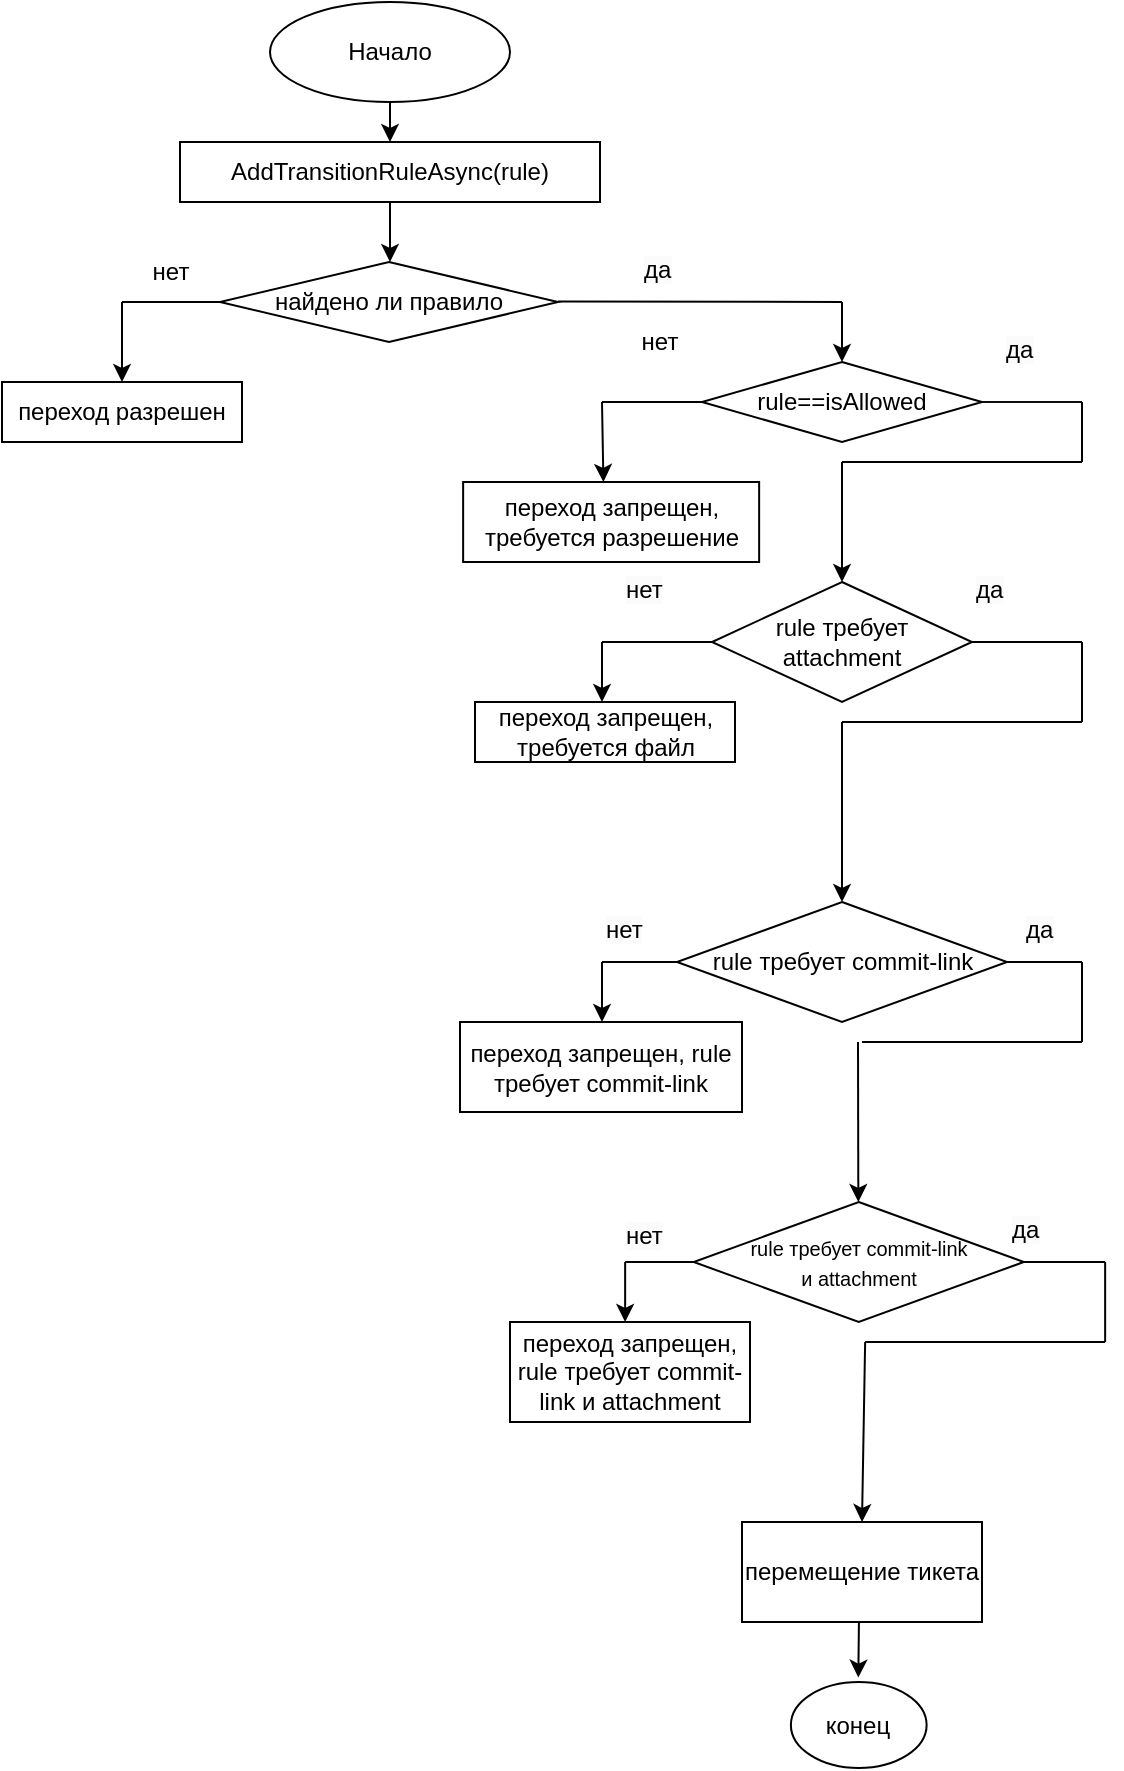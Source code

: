 <mxfile version="24.4.0" type="device">
  <diagram name="Страница — 1" id="gm39CGXu-ZYGcEcHNOXF">
    <mxGraphModel dx="668" dy="396" grid="1" gridSize="10" guides="1" tooltips="1" connect="1" arrows="1" fold="1" page="1" pageScale="1" pageWidth="827" pageHeight="1169" math="0" shadow="0">
      <root>
        <mxCell id="0" />
        <mxCell id="1" parent="0" />
        <mxCell id="g7q2NXaVJ_5jbfyVcMuL-1" value="Начало" style="ellipse;whiteSpace=wrap;html=1;" parent="1" vertex="1">
          <mxGeometry x="354" y="10" width="120" height="50" as="geometry" />
        </mxCell>
        <mxCell id="g7q2NXaVJ_5jbfyVcMuL-2" value="" style="endArrow=classic;html=1;rounded=0;exitX=0.5;exitY=1;exitDx=0;exitDy=0;" parent="1" source="g7q2NXaVJ_5jbfyVcMuL-1" edge="1">
          <mxGeometry width="50" height="50" relative="1" as="geometry">
            <mxPoint x="470" y="120" as="sourcePoint" />
            <mxPoint x="414" y="80" as="targetPoint" />
          </mxGeometry>
        </mxCell>
        <mxCell id="g7q2NXaVJ_5jbfyVcMuL-4" value="AddTransitionRuleAsync(rule)" style="rounded=0;whiteSpace=wrap;html=1;" parent="1" vertex="1">
          <mxGeometry x="309" y="80" width="210" height="30" as="geometry" />
        </mxCell>
        <mxCell id="g7q2NXaVJ_5jbfyVcMuL-5" value="" style="endArrow=classic;html=1;rounded=0;exitX=0.5;exitY=1;exitDx=0;exitDy=0;" parent="1" source="g7q2NXaVJ_5jbfyVcMuL-4" edge="1">
          <mxGeometry width="50" height="50" relative="1" as="geometry">
            <mxPoint x="410" y="180" as="sourcePoint" />
            <mxPoint x="414" y="140" as="targetPoint" />
          </mxGeometry>
        </mxCell>
        <mxCell id="g7q2NXaVJ_5jbfyVcMuL-6" value="найдено ли правило" style="rhombus;whiteSpace=wrap;html=1;" parent="1" vertex="1">
          <mxGeometry x="329" y="140" width="169" height="40" as="geometry" />
        </mxCell>
        <mxCell id="g7q2NXaVJ_5jbfyVcMuL-7" value="" style="endArrow=classic;html=1;rounded=0;exitX=0;exitY=0.5;exitDx=0;exitDy=0;" parent="1" edge="1">
          <mxGeometry width="50" height="50" relative="1" as="geometry">
            <mxPoint x="280" y="160" as="sourcePoint" />
            <mxPoint x="280" y="200" as="targetPoint" />
          </mxGeometry>
        </mxCell>
        <mxCell id="g7q2NXaVJ_5jbfyVcMuL-8" value="" style="endArrow=none;html=1;rounded=0;entryX=0;entryY=0.5;entryDx=0;entryDy=0;" parent="1" target="g7q2NXaVJ_5jbfyVcMuL-6" edge="1">
          <mxGeometry width="50" height="50" relative="1" as="geometry">
            <mxPoint x="280" y="160" as="sourcePoint" />
            <mxPoint x="330" y="120" as="targetPoint" />
          </mxGeometry>
        </mxCell>
        <mxCell id="g7q2NXaVJ_5jbfyVcMuL-9" value="нет" style="text;html=1;align=center;verticalAlign=middle;whiteSpace=wrap;rounded=0;" parent="1" vertex="1">
          <mxGeometry x="289" y="140" width="31" height="10" as="geometry" />
        </mxCell>
        <mxCell id="g7q2NXaVJ_5jbfyVcMuL-11" value="" style="endArrow=none;html=1;rounded=0;" parent="1" edge="1">
          <mxGeometry width="50" height="50" relative="1" as="geometry">
            <mxPoint x="498" y="159.72" as="sourcePoint" />
            <mxPoint x="640" y="160" as="targetPoint" />
          </mxGeometry>
        </mxCell>
        <mxCell id="g7q2NXaVJ_5jbfyVcMuL-12" value="" style="endArrow=classic;html=1;rounded=0;entryX=0.5;entryY=0;entryDx=0;entryDy=0;" parent="1" target="g7q2NXaVJ_5jbfyVcMuL-13" edge="1">
          <mxGeometry width="50" height="50" relative="1" as="geometry">
            <mxPoint x="640" y="160" as="sourcePoint" />
            <mxPoint x="640" y="180" as="targetPoint" />
          </mxGeometry>
        </mxCell>
        <mxCell id="g7q2NXaVJ_5jbfyVcMuL-13" value="rule==isAllowed" style="rhombus;whiteSpace=wrap;html=1;" parent="1" vertex="1">
          <mxGeometry x="570" y="190" width="140" height="40" as="geometry" />
        </mxCell>
        <mxCell id="g7q2NXaVJ_5jbfyVcMuL-15" value="" style="endArrow=none;html=1;rounded=0;entryX=0;entryY=0.5;entryDx=0;entryDy=0;" parent="1" target="g7q2NXaVJ_5jbfyVcMuL-13" edge="1">
          <mxGeometry width="50" height="50" relative="1" as="geometry">
            <mxPoint x="520" y="210" as="sourcePoint" />
            <mxPoint x="550" y="190" as="targetPoint" />
          </mxGeometry>
        </mxCell>
        <mxCell id="g7q2NXaVJ_5jbfyVcMuL-17" value="нет" style="text;html=1;align=center;verticalAlign=middle;whiteSpace=wrap;rounded=0;" parent="1" vertex="1">
          <mxGeometry x="534" y="170" width="30" height="20" as="geometry" />
        </mxCell>
        <mxCell id="g7q2NXaVJ_5jbfyVcMuL-19" value="" style="endArrow=none;html=1;rounded=0;exitX=1;exitY=0.5;exitDx=0;exitDy=0;strokeColor=#0D0D0D;" parent="1" source="g7q2NXaVJ_5jbfyVcMuL-13" edge="1">
          <mxGeometry width="50" height="50" relative="1" as="geometry">
            <mxPoint x="700" y="170" as="sourcePoint" />
            <mxPoint x="760" y="210" as="targetPoint" />
          </mxGeometry>
        </mxCell>
        <mxCell id="g7q2NXaVJ_5jbfyVcMuL-20" value="&lt;span style=&quot;color: rgb(0, 0, 0); font-family: Helvetica; font-size: 12px; font-style: normal; font-variant-ligatures: normal; font-variant-caps: normal; font-weight: 400; letter-spacing: normal; orphans: 2; text-align: center; text-indent: 0px; text-transform: none; widows: 2; word-spacing: 0px; -webkit-text-stroke-width: 0px; white-space: normal; background-color: rgb(251, 251, 251); text-decoration-thickness: initial; text-decoration-style: initial; text-decoration-color: initial; display: inline !important; float: none;&quot;&gt;да&lt;/span&gt;" style="text;whiteSpace=wrap;html=1;" parent="1" vertex="1">
          <mxGeometry x="720" y="170" width="20" height="20" as="geometry" />
        </mxCell>
        <mxCell id="g7q2NXaVJ_5jbfyVcMuL-22" value="" style="endArrow=classic;html=1;rounded=0;" parent="1" edge="1">
          <mxGeometry width="50" height="50" relative="1" as="geometry">
            <mxPoint x="640" y="240" as="sourcePoint" />
            <mxPoint x="640" y="300" as="targetPoint" />
          </mxGeometry>
        </mxCell>
        <mxCell id="g7q2NXaVJ_5jbfyVcMuL-27" value="" style="endArrow=classic;html=1;rounded=0;entryX=0.519;entryY=-0.001;entryDx=0;entryDy=0;entryPerimeter=0;" parent="1" edge="1">
          <mxGeometry width="50" height="50" relative="1" as="geometry">
            <mxPoint x="520" y="210" as="sourcePoint" />
            <mxPoint x="520.71" y="249.97" as="targetPoint" />
          </mxGeometry>
        </mxCell>
        <mxCell id="g7q2NXaVJ_5jbfyVcMuL-29" value="" style="endArrow=none;html=1;rounded=0;" parent="1" edge="1">
          <mxGeometry width="50" height="50" relative="1" as="geometry">
            <mxPoint x="760" y="240" as="sourcePoint" />
            <mxPoint x="760" y="210" as="targetPoint" />
          </mxGeometry>
        </mxCell>
        <mxCell id="g7q2NXaVJ_5jbfyVcMuL-30" value="" style="endArrow=none;html=1;rounded=0;" parent="1" edge="1">
          <mxGeometry width="50" height="50" relative="1" as="geometry">
            <mxPoint x="640" y="240" as="sourcePoint" />
            <mxPoint x="760" y="240" as="targetPoint" />
          </mxGeometry>
        </mxCell>
        <mxCell id="g7q2NXaVJ_5jbfyVcMuL-31" value="rule требует attachment" style="rhombus;whiteSpace=wrap;html=1;" parent="1" vertex="1">
          <mxGeometry x="575" y="300" width="130" height="60" as="geometry" />
        </mxCell>
        <mxCell id="g7q2NXaVJ_5jbfyVcMuL-32" value="" style="endArrow=classic;html=1;rounded=0;" parent="1" edge="1">
          <mxGeometry width="50" height="50" relative="1" as="geometry">
            <mxPoint x="520" y="330" as="sourcePoint" />
            <mxPoint x="520" y="360" as="targetPoint" />
          </mxGeometry>
        </mxCell>
        <mxCell id="g7q2NXaVJ_5jbfyVcMuL-33" value="" style="endArrow=none;html=1;rounded=0;entryX=0;entryY=0.5;entryDx=0;entryDy=0;" parent="1" target="g7q2NXaVJ_5jbfyVcMuL-31" edge="1">
          <mxGeometry width="50" height="50" relative="1" as="geometry">
            <mxPoint x="520" y="330" as="sourcePoint" />
            <mxPoint x="570" y="320" as="targetPoint" />
          </mxGeometry>
        </mxCell>
        <mxCell id="g7q2NXaVJ_5jbfyVcMuL-38" value="" style="endArrow=none;html=1;rounded=0;exitX=1;exitY=0.5;exitDx=0;exitDy=0;" parent="1" source="g7q2NXaVJ_5jbfyVcMuL-31" edge="1">
          <mxGeometry width="50" height="50" relative="1" as="geometry">
            <mxPoint x="710" y="340" as="sourcePoint" />
            <mxPoint x="760" y="330" as="targetPoint" />
          </mxGeometry>
        </mxCell>
        <mxCell id="g7q2NXaVJ_5jbfyVcMuL-39" value="" style="endArrow=none;html=1;rounded=0;" parent="1" edge="1">
          <mxGeometry width="50" height="50" relative="1" as="geometry">
            <mxPoint x="760" y="370" as="sourcePoint" />
            <mxPoint x="760" y="330" as="targetPoint" />
          </mxGeometry>
        </mxCell>
        <mxCell id="g7q2NXaVJ_5jbfyVcMuL-40" value="" style="endArrow=none;html=1;rounded=0;" parent="1" edge="1">
          <mxGeometry width="50" height="50" relative="1" as="geometry">
            <mxPoint x="640" y="370" as="sourcePoint" />
            <mxPoint x="760" y="370" as="targetPoint" />
          </mxGeometry>
        </mxCell>
        <mxCell id="g7q2NXaVJ_5jbfyVcMuL-41" value="" style="endArrow=classic;html=1;rounded=0;" parent="1" edge="1">
          <mxGeometry width="50" height="50" relative="1" as="geometry">
            <mxPoint x="640" y="370" as="sourcePoint" />
            <mxPoint x="640" y="460" as="targetPoint" />
          </mxGeometry>
        </mxCell>
        <mxCell id="g7q2NXaVJ_5jbfyVcMuL-42" value="rule требует commit-link" style="rhombus;whiteSpace=wrap;html=1;" parent="1" vertex="1">
          <mxGeometry x="557.5" y="460" width="165" height="60" as="geometry" />
        </mxCell>
        <mxCell id="g7q2NXaVJ_5jbfyVcMuL-44" value="" style="endArrow=none;html=1;rounded=0;entryX=0;entryY=0.5;entryDx=0;entryDy=0;" parent="1" target="g7q2NXaVJ_5jbfyVcMuL-42" edge="1">
          <mxGeometry width="50" height="50" relative="1" as="geometry">
            <mxPoint x="520" y="490" as="sourcePoint" />
            <mxPoint x="540" y="480" as="targetPoint" />
          </mxGeometry>
        </mxCell>
        <mxCell id="g7q2NXaVJ_5jbfyVcMuL-45" value="" style="endArrow=classic;html=1;rounded=0;" parent="1" edge="1">
          <mxGeometry width="50" height="50" relative="1" as="geometry">
            <mxPoint x="520" y="490" as="sourcePoint" />
            <mxPoint x="520" y="520" as="targetPoint" />
          </mxGeometry>
        </mxCell>
        <mxCell id="g7q2NXaVJ_5jbfyVcMuL-49" value="" style="endArrow=none;html=1;rounded=0;exitX=1;exitY=0.5;exitDx=0;exitDy=0;" parent="1" source="g7q2NXaVJ_5jbfyVcMuL-42" edge="1">
          <mxGeometry width="50" height="50" relative="1" as="geometry">
            <mxPoint x="730" y="510" as="sourcePoint" />
            <mxPoint x="760" y="490" as="targetPoint" />
          </mxGeometry>
        </mxCell>
        <mxCell id="g7q2NXaVJ_5jbfyVcMuL-50" value="" style="endArrow=none;html=1;rounded=0;" parent="1" edge="1">
          <mxGeometry width="50" height="50" relative="1" as="geometry">
            <mxPoint x="760" y="530" as="sourcePoint" />
            <mxPoint x="760" y="490" as="targetPoint" />
          </mxGeometry>
        </mxCell>
        <mxCell id="g7q2NXaVJ_5jbfyVcMuL-51" value="" style="endArrow=none;html=1;rounded=0;" parent="1" edge="1">
          <mxGeometry width="50" height="50" relative="1" as="geometry">
            <mxPoint x="650" y="530" as="sourcePoint" />
            <mxPoint x="760" y="530" as="targetPoint" />
          </mxGeometry>
        </mxCell>
        <mxCell id="g7q2NXaVJ_5jbfyVcMuL-52" value="" style="endArrow=classic;html=1;rounded=0;" parent="1" edge="1">
          <mxGeometry width="50" height="50" relative="1" as="geometry">
            <mxPoint x="648" y="530" as="sourcePoint" />
            <mxPoint x="648.17" y="610" as="targetPoint" />
          </mxGeometry>
        </mxCell>
        <mxCell id="g7q2NXaVJ_5jbfyVcMuL-53" value="&lt;font style=&quot;font-size: 10px;&quot;&gt;rule требует commit-link&lt;/font&gt;&lt;div&gt;&lt;font style=&quot;font-size: 10px;&quot;&gt;и attachment&lt;/font&gt;&lt;/div&gt;" style="rhombus;whiteSpace=wrap;html=1;" parent="1" vertex="1">
          <mxGeometry x="565.87" y="610" width="165" height="60" as="geometry" />
        </mxCell>
        <mxCell id="g7q2NXaVJ_5jbfyVcMuL-54" value="" style="endArrow=none;html=1;rounded=0;entryX=0;entryY=0.5;entryDx=0;entryDy=0;" parent="1" target="g7q2NXaVJ_5jbfyVcMuL-53" edge="1">
          <mxGeometry width="50" height="50" relative="1" as="geometry">
            <mxPoint x="531.57" y="640" as="sourcePoint" />
            <mxPoint x="551.57" y="630" as="targetPoint" />
          </mxGeometry>
        </mxCell>
        <mxCell id="g7q2NXaVJ_5jbfyVcMuL-55" value="" style="endArrow=classic;html=1;rounded=0;" parent="1" edge="1">
          <mxGeometry width="50" height="50" relative="1" as="geometry">
            <mxPoint x="531.57" y="640" as="sourcePoint" />
            <mxPoint x="531.57" y="670" as="targetPoint" />
          </mxGeometry>
        </mxCell>
        <mxCell id="g7q2NXaVJ_5jbfyVcMuL-59" value="" style="endArrow=none;html=1;rounded=0;exitX=1;exitY=0.5;exitDx=0;exitDy=0;" parent="1" source="g7q2NXaVJ_5jbfyVcMuL-53" edge="1">
          <mxGeometry width="50" height="50" relative="1" as="geometry">
            <mxPoint x="741.57" y="660" as="sourcePoint" />
            <mxPoint x="771.57" y="640" as="targetPoint" />
          </mxGeometry>
        </mxCell>
        <mxCell id="g7q2NXaVJ_5jbfyVcMuL-60" value="" style="endArrow=none;html=1;rounded=0;" parent="1" edge="1">
          <mxGeometry width="50" height="50" relative="1" as="geometry">
            <mxPoint x="771.57" y="680" as="sourcePoint" />
            <mxPoint x="771.57" y="640" as="targetPoint" />
          </mxGeometry>
        </mxCell>
        <mxCell id="g7q2NXaVJ_5jbfyVcMuL-61" value="" style="endArrow=none;html=1;rounded=0;" parent="1" edge="1">
          <mxGeometry width="50" height="50" relative="1" as="geometry">
            <mxPoint x="651.57" y="680" as="sourcePoint" />
            <mxPoint x="771.57" y="680" as="targetPoint" />
          </mxGeometry>
        </mxCell>
        <mxCell id="g7q2NXaVJ_5jbfyVcMuL-62" value="" style="endArrow=classic;html=1;rounded=0;" parent="1" edge="1">
          <mxGeometry width="50" height="50" relative="1" as="geometry">
            <mxPoint x="651.57" y="680" as="sourcePoint" />
            <mxPoint x="650" y="770" as="targetPoint" />
          </mxGeometry>
        </mxCell>
        <mxCell id="g7q2NXaVJ_5jbfyVcMuL-65" value="" style="endArrow=classic;html=1;rounded=0;exitX=0.403;exitY=1.056;exitDx=0;exitDy=0;exitPerimeter=0;" parent="1" edge="1">
          <mxGeometry width="50" height="50" relative="1" as="geometry">
            <mxPoint x="648.58" y="810.0" as="sourcePoint" />
            <mxPoint x="648.16" y="847.76" as="targetPoint" />
          </mxGeometry>
        </mxCell>
        <mxCell id="g7q2NXaVJ_5jbfyVcMuL-67" value="конец" style="ellipse;whiteSpace=wrap;html=1;" parent="1" vertex="1">
          <mxGeometry x="614.44" y="850" width="67.87" height="43" as="geometry" />
        </mxCell>
        <mxCell id="6QfYrDrCHbnwoLoxioAg-1" value="&lt;span style=&quot;color: rgb(0, 0, 0); font-family: Helvetica; font-size: 12px; font-style: normal; font-variant-ligatures: normal; font-variant-caps: normal; font-weight: 400; letter-spacing: normal; orphans: 2; text-align: center; text-indent: 0px; text-transform: none; widows: 2; word-spacing: 0px; -webkit-text-stroke-width: 0px; white-space: normal; background-color: rgb(251, 251, 251); text-decoration-thickness: initial; text-decoration-style: initial; text-decoration-color: initial; display: inline !important; float: none;&quot;&gt;нет&lt;/span&gt;" style="text;whiteSpace=wrap;html=1;" vertex="1" parent="1">
          <mxGeometry x="530" y="290" width="50" height="40" as="geometry" />
        </mxCell>
        <mxCell id="6QfYrDrCHbnwoLoxioAg-2" value="&lt;span style=&quot;color: rgb(0, 0, 0); font-family: Helvetica; font-size: 12px; font-style: normal; font-variant-ligatures: normal; font-variant-caps: normal; font-weight: 400; letter-spacing: normal; orphans: 2; text-align: center; text-indent: 0px; text-transform: none; widows: 2; word-spacing: 0px; -webkit-text-stroke-width: 0px; white-space: normal; background-color: rgb(251, 251, 251); text-decoration-thickness: initial; text-decoration-style: initial; text-decoration-color: initial; display: inline !important; float: none;&quot;&gt;да&lt;/span&gt;" style="text;whiteSpace=wrap;html=1;" vertex="1" parent="1">
          <mxGeometry x="705" y="290" width="50" height="40" as="geometry" />
        </mxCell>
        <mxCell id="6QfYrDrCHbnwoLoxioAg-3" value="&lt;span style=&quot;color: rgb(0, 0, 0); font-family: Helvetica; font-size: 12px; font-style: normal; font-variant-ligatures: normal; font-variant-caps: normal; font-weight: 400; letter-spacing: normal; orphans: 2; text-align: center; text-indent: 0px; text-transform: none; widows: 2; word-spacing: 0px; -webkit-text-stroke-width: 0px; white-space: normal; background-color: rgb(251, 251, 251); text-decoration-thickness: initial; text-decoration-style: initial; text-decoration-color: initial; display: inline !important; float: none;&quot;&gt;да&lt;/span&gt;" style="text;whiteSpace=wrap;html=1;" vertex="1" parent="1">
          <mxGeometry x="730" y="460" width="50" height="40" as="geometry" />
        </mxCell>
        <mxCell id="6QfYrDrCHbnwoLoxioAg-4" value="&lt;span style=&quot;color: rgb(0, 0, 0); font-family: Helvetica; font-size: 12px; font-style: normal; font-variant-ligatures: normal; font-variant-caps: normal; font-weight: 400; letter-spacing: normal; orphans: 2; text-align: center; text-indent: 0px; text-transform: none; widows: 2; word-spacing: 0px; -webkit-text-stroke-width: 0px; white-space: normal; background-color: rgb(251, 251, 251); text-decoration-thickness: initial; text-decoration-style: initial; text-decoration-color: initial; display: inline !important; float: none;&quot;&gt;да&lt;/span&gt;" style="text;whiteSpace=wrap;html=1;" vertex="1" parent="1">
          <mxGeometry x="722.5" y="610" width="50" height="40" as="geometry" />
        </mxCell>
        <mxCell id="6QfYrDrCHbnwoLoxioAg-6" value="&lt;span style=&quot;color: rgb(0, 0, 0); font-family: Helvetica; font-size: 12px; font-style: normal; font-variant-ligatures: normal; font-variant-caps: normal; font-weight: 400; letter-spacing: normal; orphans: 2; text-align: center; text-indent: 0px; text-transform: none; widows: 2; word-spacing: 0px; -webkit-text-stroke-width: 0px; white-space: normal; background-color: rgb(251, 251, 251); text-decoration-thickness: initial; text-decoration-style: initial; text-decoration-color: initial; display: inline !important; float: none;&quot;&gt;нет&lt;/span&gt;" style="text;whiteSpace=wrap;html=1;" vertex="1" parent="1">
          <mxGeometry x="520" y="460" width="50" height="40" as="geometry" />
        </mxCell>
        <mxCell id="6QfYrDrCHbnwoLoxioAg-7" value="&lt;span style=&quot;color: rgb(0, 0, 0); font-family: Helvetica; font-size: 12px; font-style: normal; font-variant-ligatures: normal; font-variant-caps: normal; font-weight: 400; letter-spacing: normal; orphans: 2; text-align: center; text-indent: 0px; text-transform: none; widows: 2; word-spacing: 0px; -webkit-text-stroke-width: 0px; white-space: normal; background-color: rgb(251, 251, 251); text-decoration-thickness: initial; text-decoration-style: initial; text-decoration-color: initial; display: inline !important; float: none;&quot;&gt;нет&lt;/span&gt;" style="text;whiteSpace=wrap;html=1;" vertex="1" parent="1">
          <mxGeometry x="530" y="613" width="50" height="40" as="geometry" />
        </mxCell>
        <mxCell id="6QfYrDrCHbnwoLoxioAg-8" value="&lt;span style=&quot;color: rgb(0, 0, 0); font-family: Helvetica; font-size: 12px; font-style: normal; font-variant-ligatures: normal; font-variant-caps: normal; font-weight: 400; letter-spacing: normal; orphans: 2; text-align: center; text-indent: 0px; text-transform: none; widows: 2; word-spacing: 0px; -webkit-text-stroke-width: 0px; white-space: normal; background-color: rgb(251, 251, 251); text-decoration-thickness: initial; text-decoration-style: initial; text-decoration-color: initial; display: inline !important; float: none;&quot;&gt;да&lt;/span&gt;" style="text;whiteSpace=wrap;html=1;" vertex="1" parent="1">
          <mxGeometry x="539" y="130" width="20" height="20" as="geometry" />
        </mxCell>
        <mxCell id="6QfYrDrCHbnwoLoxioAg-10" value="переход разрешен" style="rounded=0;whiteSpace=wrap;html=1;" vertex="1" parent="1">
          <mxGeometry x="220" y="200" width="120" height="30" as="geometry" />
        </mxCell>
        <mxCell id="6QfYrDrCHbnwoLoxioAg-13" value="переход запрещен, требуется разрешение" style="rounded=0;whiteSpace=wrap;html=1;" vertex="1" parent="1">
          <mxGeometry x="450.57" y="250" width="148" height="40" as="geometry" />
        </mxCell>
        <mxCell id="6QfYrDrCHbnwoLoxioAg-14" value="переход запрещен, требуется файл" style="rounded=0;whiteSpace=wrap;html=1;" vertex="1" parent="1">
          <mxGeometry x="456.5" y="360" width="130" height="30" as="geometry" />
        </mxCell>
        <mxCell id="6QfYrDrCHbnwoLoxioAg-15" value="переход запрещен, rule требует commit-link" style="rounded=0;whiteSpace=wrap;html=1;" vertex="1" parent="1">
          <mxGeometry x="449" y="520" width="141" height="45" as="geometry" />
        </mxCell>
        <mxCell id="6QfYrDrCHbnwoLoxioAg-16" value="переход запрещен, rule требует commit-link и&amp;nbsp;attachment" style="rounded=0;whiteSpace=wrap;html=1;" vertex="1" parent="1">
          <mxGeometry x="474" y="670" width="120" height="50" as="geometry" />
        </mxCell>
        <mxCell id="6QfYrDrCHbnwoLoxioAg-17" value="перемещение тикета" style="rounded=0;whiteSpace=wrap;html=1;" vertex="1" parent="1">
          <mxGeometry x="590" y="770" width="120" height="50" as="geometry" />
        </mxCell>
      </root>
    </mxGraphModel>
  </diagram>
</mxfile>
